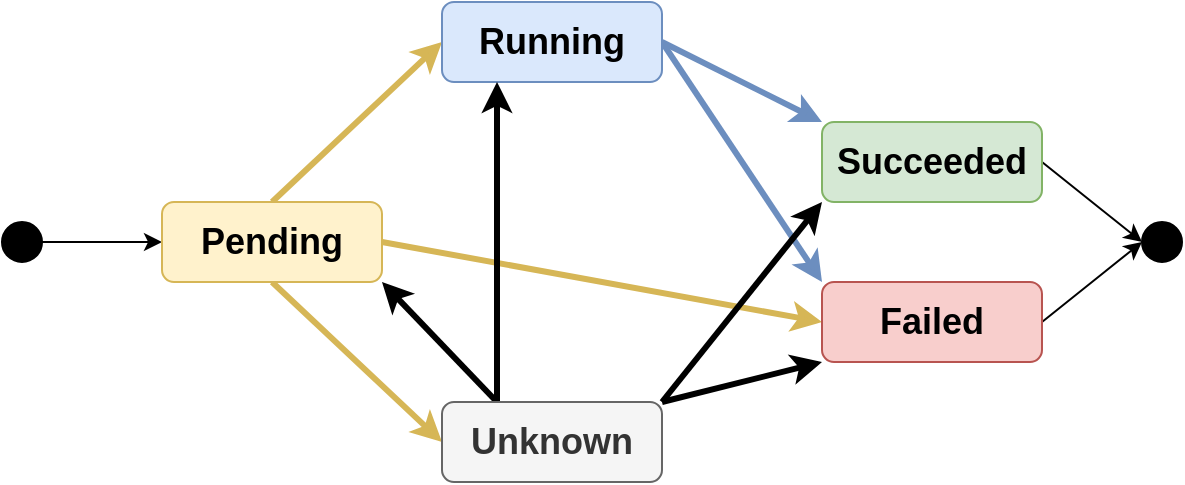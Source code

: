 <mxfile version="16.2.7" type="github">
  <diagram id="Bb5Dwqfp1syZIHtJJdEH" name="Page-1">
    <mxGraphModel dx="462" dy="761" grid="1" gridSize="10" guides="1" tooltips="1" connect="1" arrows="1" fold="1" page="1" pageScale="1" pageWidth="827" pageHeight="1169" math="0" shadow="0">
      <root>
        <mxCell id="0" />
        <mxCell id="1" parent="0" />
        <mxCell id="x2Qk8pfXrXfEeHHeIRhy-9" style="edgeStyle=orthogonalEdgeStyle;rounded=0;orthogonalLoop=1;jettySize=auto;html=1;entryX=0;entryY=0.5;entryDx=0;entryDy=0;fontSize=18;" edge="1" parent="1" source="x2Qk8pfXrXfEeHHeIRhy-1" target="x2Qk8pfXrXfEeHHeIRhy-3">
          <mxGeometry relative="1" as="geometry" />
        </mxCell>
        <mxCell id="x2Qk8pfXrXfEeHHeIRhy-1" value="" style="ellipse;whiteSpace=wrap;html=1;aspect=fixed;fillColor=#000000;" vertex="1" parent="1">
          <mxGeometry x="30" y="310" width="20" height="20" as="geometry" />
        </mxCell>
        <mxCell id="x2Qk8pfXrXfEeHHeIRhy-22" style="rounded=0;orthogonalLoop=1;jettySize=auto;html=1;exitX=0.5;exitY=0;exitDx=0;exitDy=0;entryX=0;entryY=0.5;entryDx=0;entryDy=0;fontSize=18;fillColor=#fff2cc;strokeColor=#d6b656;strokeWidth=3;" edge="1" parent="1" source="x2Qk8pfXrXfEeHHeIRhy-3" target="x2Qk8pfXrXfEeHHeIRhy-4">
          <mxGeometry relative="1" as="geometry" />
        </mxCell>
        <mxCell id="x2Qk8pfXrXfEeHHeIRhy-23" style="edgeStyle=none;rounded=0;orthogonalLoop=1;jettySize=auto;html=1;exitX=0.5;exitY=1;exitDx=0;exitDy=0;entryX=0;entryY=0.5;entryDx=0;entryDy=0;fontSize=18;fillColor=#fff2cc;strokeColor=#d6b656;strokeWidth=3;" edge="1" parent="1" source="x2Qk8pfXrXfEeHHeIRhy-3" target="x2Qk8pfXrXfEeHHeIRhy-7">
          <mxGeometry relative="1" as="geometry" />
        </mxCell>
        <mxCell id="x2Qk8pfXrXfEeHHeIRhy-28" style="edgeStyle=none;rounded=0;orthogonalLoop=1;jettySize=auto;html=1;exitX=1;exitY=0.5;exitDx=0;exitDy=0;entryX=0;entryY=0.5;entryDx=0;entryDy=0;fontSize=18;fillColor=#fff2cc;strokeColor=#d6b656;strokeWidth=3;" edge="1" parent="1" source="x2Qk8pfXrXfEeHHeIRhy-3" target="x2Qk8pfXrXfEeHHeIRhy-6">
          <mxGeometry relative="1" as="geometry" />
        </mxCell>
        <mxCell id="x2Qk8pfXrXfEeHHeIRhy-3" value="&lt;b&gt;&lt;font style=&quot;font-size: 18px&quot;&gt;Pending&lt;/font&gt;&lt;/b&gt;" style="rounded=1;whiteSpace=wrap;html=1;fillColor=#fff2cc;strokeColor=#d6b656;" vertex="1" parent="1">
          <mxGeometry x="110" y="300" width="110" height="40" as="geometry" />
        </mxCell>
        <mxCell id="x2Qk8pfXrXfEeHHeIRhy-24" style="edgeStyle=none;rounded=0;orthogonalLoop=1;jettySize=auto;html=1;exitX=1;exitY=0.5;exitDx=0;exitDy=0;entryX=0;entryY=0;entryDx=0;entryDy=0;fontSize=18;fillColor=#dae8fc;strokeColor=#6c8ebf;strokeWidth=3;" edge="1" parent="1" source="x2Qk8pfXrXfEeHHeIRhy-4" target="x2Qk8pfXrXfEeHHeIRhy-5">
          <mxGeometry relative="1" as="geometry" />
        </mxCell>
        <mxCell id="x2Qk8pfXrXfEeHHeIRhy-25" style="edgeStyle=none;rounded=0;orthogonalLoop=1;jettySize=auto;html=1;exitX=1;exitY=0.5;exitDx=0;exitDy=0;entryX=0;entryY=0;entryDx=0;entryDy=0;fontSize=18;fillColor=#dae8fc;strokeColor=#6c8ebf;strokeWidth=3;" edge="1" parent="1" source="x2Qk8pfXrXfEeHHeIRhy-4" target="x2Qk8pfXrXfEeHHeIRhy-6">
          <mxGeometry relative="1" as="geometry" />
        </mxCell>
        <mxCell id="x2Qk8pfXrXfEeHHeIRhy-4" value="&lt;b&gt;&lt;font style=&quot;font-size: 18px&quot;&gt;Running&lt;/font&gt;&lt;/b&gt;" style="rounded=1;whiteSpace=wrap;html=1;fillColor=#dae8fc;strokeColor=#6c8ebf;" vertex="1" parent="1">
          <mxGeometry x="250" y="200" width="110" height="40" as="geometry" />
        </mxCell>
        <mxCell id="x2Qk8pfXrXfEeHHeIRhy-32" style="edgeStyle=none;rounded=0;orthogonalLoop=1;jettySize=auto;html=1;exitX=1;exitY=0.5;exitDx=0;exitDy=0;entryX=0;entryY=0.5;entryDx=0;entryDy=0;fontSize=18;strokeWidth=1;" edge="1" parent="1" source="x2Qk8pfXrXfEeHHeIRhy-5" target="x2Qk8pfXrXfEeHHeIRhy-31">
          <mxGeometry relative="1" as="geometry" />
        </mxCell>
        <mxCell id="x2Qk8pfXrXfEeHHeIRhy-5" value="&lt;b&gt;&lt;font style=&quot;font-size: 18px&quot;&gt;Succeeded&lt;/font&gt;&lt;/b&gt;" style="rounded=1;whiteSpace=wrap;html=1;fillColor=#d5e8d4;strokeColor=#82b366;" vertex="1" parent="1">
          <mxGeometry x="440" y="260" width="110" height="40" as="geometry" />
        </mxCell>
        <mxCell id="x2Qk8pfXrXfEeHHeIRhy-33" style="edgeStyle=none;rounded=0;orthogonalLoop=1;jettySize=auto;html=1;exitX=1;exitY=0.5;exitDx=0;exitDy=0;fontSize=18;strokeWidth=1;" edge="1" parent="1" source="x2Qk8pfXrXfEeHHeIRhy-6">
          <mxGeometry relative="1" as="geometry">
            <mxPoint x="600" y="320" as="targetPoint" />
          </mxGeometry>
        </mxCell>
        <mxCell id="x2Qk8pfXrXfEeHHeIRhy-6" value="&lt;b&gt;&lt;font style=&quot;font-size: 18px&quot;&gt;Failed&lt;/font&gt;&lt;/b&gt;" style="rounded=1;whiteSpace=wrap;html=1;fillColor=#f8cecc;strokeColor=#b85450;" vertex="1" parent="1">
          <mxGeometry x="440" y="340" width="110" height="40" as="geometry" />
        </mxCell>
        <mxCell id="x2Qk8pfXrXfEeHHeIRhy-26" style="edgeStyle=none;rounded=0;orthogonalLoop=1;jettySize=auto;html=1;exitX=1;exitY=0;exitDx=0;exitDy=0;entryX=0;entryY=1;entryDx=0;entryDy=0;fontSize=18;strokeWidth=3;" edge="1" parent="1" source="x2Qk8pfXrXfEeHHeIRhy-7" target="x2Qk8pfXrXfEeHHeIRhy-5">
          <mxGeometry relative="1" as="geometry" />
        </mxCell>
        <mxCell id="x2Qk8pfXrXfEeHHeIRhy-27" style="edgeStyle=none;rounded=0;orthogonalLoop=1;jettySize=auto;html=1;exitX=1;exitY=0;exitDx=0;exitDy=0;entryX=0;entryY=1;entryDx=0;entryDy=0;fontSize=18;strokeWidth=3;" edge="1" parent="1" source="x2Qk8pfXrXfEeHHeIRhy-7" target="x2Qk8pfXrXfEeHHeIRhy-6">
          <mxGeometry relative="1" as="geometry" />
        </mxCell>
        <mxCell id="x2Qk8pfXrXfEeHHeIRhy-29" style="edgeStyle=none;rounded=0;orthogonalLoop=1;jettySize=auto;html=1;exitX=0.25;exitY=0;exitDx=0;exitDy=0;entryX=1;entryY=1;entryDx=0;entryDy=0;fontSize=18;strokeWidth=3;" edge="1" parent="1" source="x2Qk8pfXrXfEeHHeIRhy-7" target="x2Qk8pfXrXfEeHHeIRhy-3">
          <mxGeometry relative="1" as="geometry" />
        </mxCell>
        <mxCell id="x2Qk8pfXrXfEeHHeIRhy-30" style="edgeStyle=none;rounded=0;orthogonalLoop=1;jettySize=auto;html=1;exitX=0.25;exitY=0;exitDx=0;exitDy=0;entryX=0.25;entryY=1;entryDx=0;entryDy=0;fontSize=18;strokeWidth=3;" edge="1" parent="1" source="x2Qk8pfXrXfEeHHeIRhy-7" target="x2Qk8pfXrXfEeHHeIRhy-4">
          <mxGeometry relative="1" as="geometry" />
        </mxCell>
        <mxCell id="x2Qk8pfXrXfEeHHeIRhy-7" value="&lt;b&gt;&lt;font style=&quot;font-size: 18px&quot;&gt;Unknown&lt;/font&gt;&lt;/b&gt;" style="rounded=1;whiteSpace=wrap;html=1;fillColor=#f5f5f5;strokeColor=#666666;fontColor=#333333;" vertex="1" parent="1">
          <mxGeometry x="250" y="400" width="110" height="40" as="geometry" />
        </mxCell>
        <mxCell id="x2Qk8pfXrXfEeHHeIRhy-31" value="" style="ellipse;whiteSpace=wrap;html=1;aspect=fixed;fillColor=#000000;" vertex="1" parent="1">
          <mxGeometry x="600" y="310" width="20" height="20" as="geometry" />
        </mxCell>
      </root>
    </mxGraphModel>
  </diagram>
</mxfile>

